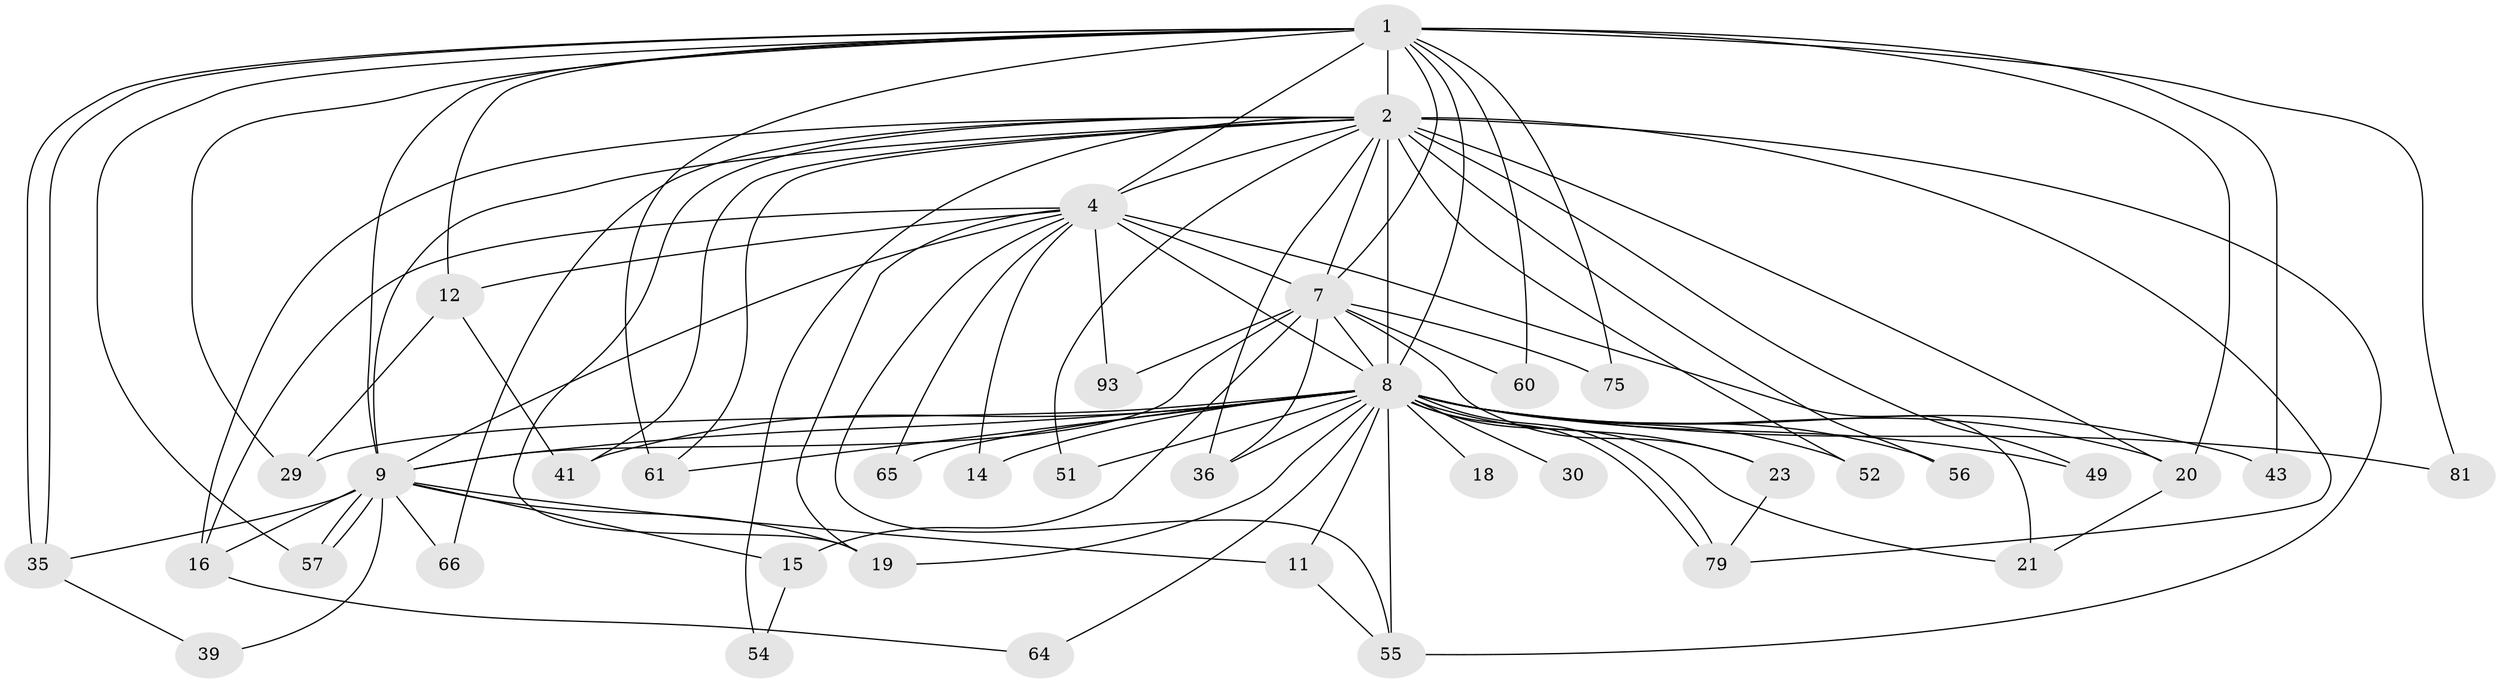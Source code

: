// original degree distribution, {19: 0.01020408163265306, 17: 0.01020408163265306, 28: 0.01020408163265306, 16: 0.01020408163265306, 15: 0.01020408163265306, 20: 0.01020408163265306, 21: 0.02040816326530612, 26: 0.01020408163265306, 30: 0.01020408163265306, 3: 0.21428571428571427, 4: 0.09183673469387756, 2: 0.5510204081632653, 7: 0.01020408163265306, 5: 0.030612244897959183}
// Generated by graph-tools (version 1.1) at 2025/17/03/04/25 18:17:40]
// undirected, 39 vertices, 94 edges
graph export_dot {
graph [start="1"]
  node [color=gray90,style=filled];
  1 [super="+5"];
  2 [super="+25+70+3+68+33+48+24+62+6"];
  4 [super="+28"];
  7 [super="+32+58+37"];
  8 [super="+17+10"];
  9;
  11;
  12;
  14;
  15;
  16 [super="+53"];
  18;
  19 [super="+85"];
  20 [super="+59+22"];
  21;
  23 [super="+42"];
  29 [super="+71"];
  30;
  35 [super="+94+78"];
  36;
  39;
  41 [super="+44"];
  43;
  49;
  51;
  52;
  54;
  55 [super="+73"];
  56 [super="+82"];
  57 [super="+88"];
  60;
  61 [super="+97"];
  64;
  65;
  66;
  75 [super="+98"];
  79 [super="+84+92"];
  81;
  93;
  1 -- 2 [weight=9];
  1 -- 4 [weight=2];
  1 -- 7 [weight=2];
  1 -- 8 [weight=5];
  1 -- 9 [weight=2];
  1 -- 35 [weight=2];
  1 -- 35;
  1 -- 43;
  1 -- 75;
  1 -- 81;
  1 -- 57;
  1 -- 12;
  1 -- 20;
  1 -- 60;
  1 -- 61;
  1 -- 29;
  2 -- 4 [weight=3];
  2 -- 7 [weight=7];
  2 -- 8 [weight=14];
  2 -- 9 [weight=5];
  2 -- 19;
  2 -- 66;
  2 -- 79;
  2 -- 20 [weight=4];
  2 -- 36;
  2 -- 41;
  2 -- 52;
  2 -- 55;
  2 -- 61;
  2 -- 49;
  2 -- 51;
  2 -- 54;
  2 -- 56;
  2 -- 16;
  4 -- 7 [weight=3];
  4 -- 8 [weight=3];
  4 -- 9;
  4 -- 12;
  4 -- 14;
  4 -- 16;
  4 -- 19;
  4 -- 21;
  4 -- 93;
  4 -- 65;
  4 -- 55;
  7 -- 8 [weight=4];
  7 -- 9 [weight=2];
  7 -- 15;
  7 -- 75 [weight=2];
  7 -- 23;
  7 -- 93;
  7 -- 60;
  7 -- 36;
  8 -- 9 [weight=2];
  8 -- 11;
  8 -- 19;
  8 -- 23 [weight=3];
  8 -- 30 [weight=2];
  8 -- 49;
  8 -- 79;
  8 -- 79;
  8 -- 81;
  8 -- 61;
  8 -- 65;
  8 -- 51;
  8 -- 20;
  8 -- 56 [weight=2];
  8 -- 64;
  8 -- 14;
  8 -- 18;
  8 -- 21;
  8 -- 29;
  8 -- 36;
  8 -- 41;
  8 -- 43;
  8 -- 52;
  8 -- 55;
  9 -- 11;
  9 -- 15;
  9 -- 16;
  9 -- 39;
  9 -- 57;
  9 -- 57;
  9 -- 66;
  9 -- 19;
  9 -- 35;
  11 -- 55;
  12 -- 29;
  12 -- 41;
  15 -- 54;
  16 -- 64;
  20 -- 21;
  23 -- 79;
  35 -- 39;
}
